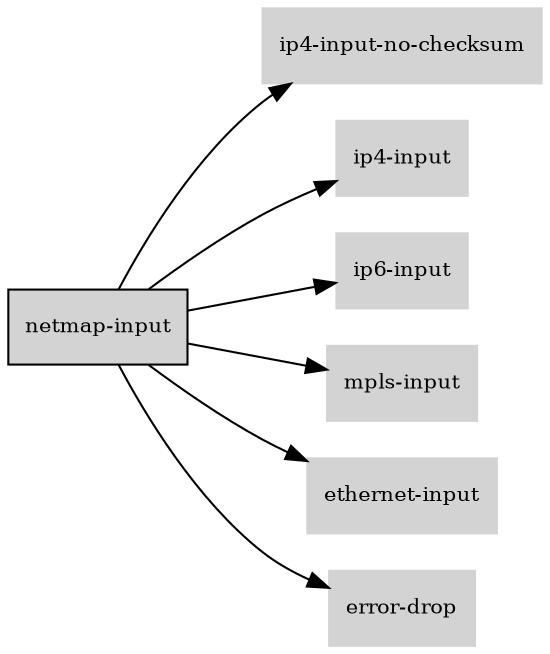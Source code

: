 digraph "netmap_input_subgraph" {
  rankdir=LR;
  node [shape=box, style=filled, fontsize=10, color=lightgray, fontcolor=black, fillcolor=lightgray];
  "netmap-input" [color=black, fontcolor=black, fillcolor=lightgray];
  edge [fontsize=8];
  "netmap-input" -> "ip4-input-no-checksum";
  "netmap-input" -> "ip4-input";
  "netmap-input" -> "ip6-input";
  "netmap-input" -> "mpls-input";
  "netmap-input" -> "ethernet-input";
  "netmap-input" -> "error-drop";
}

